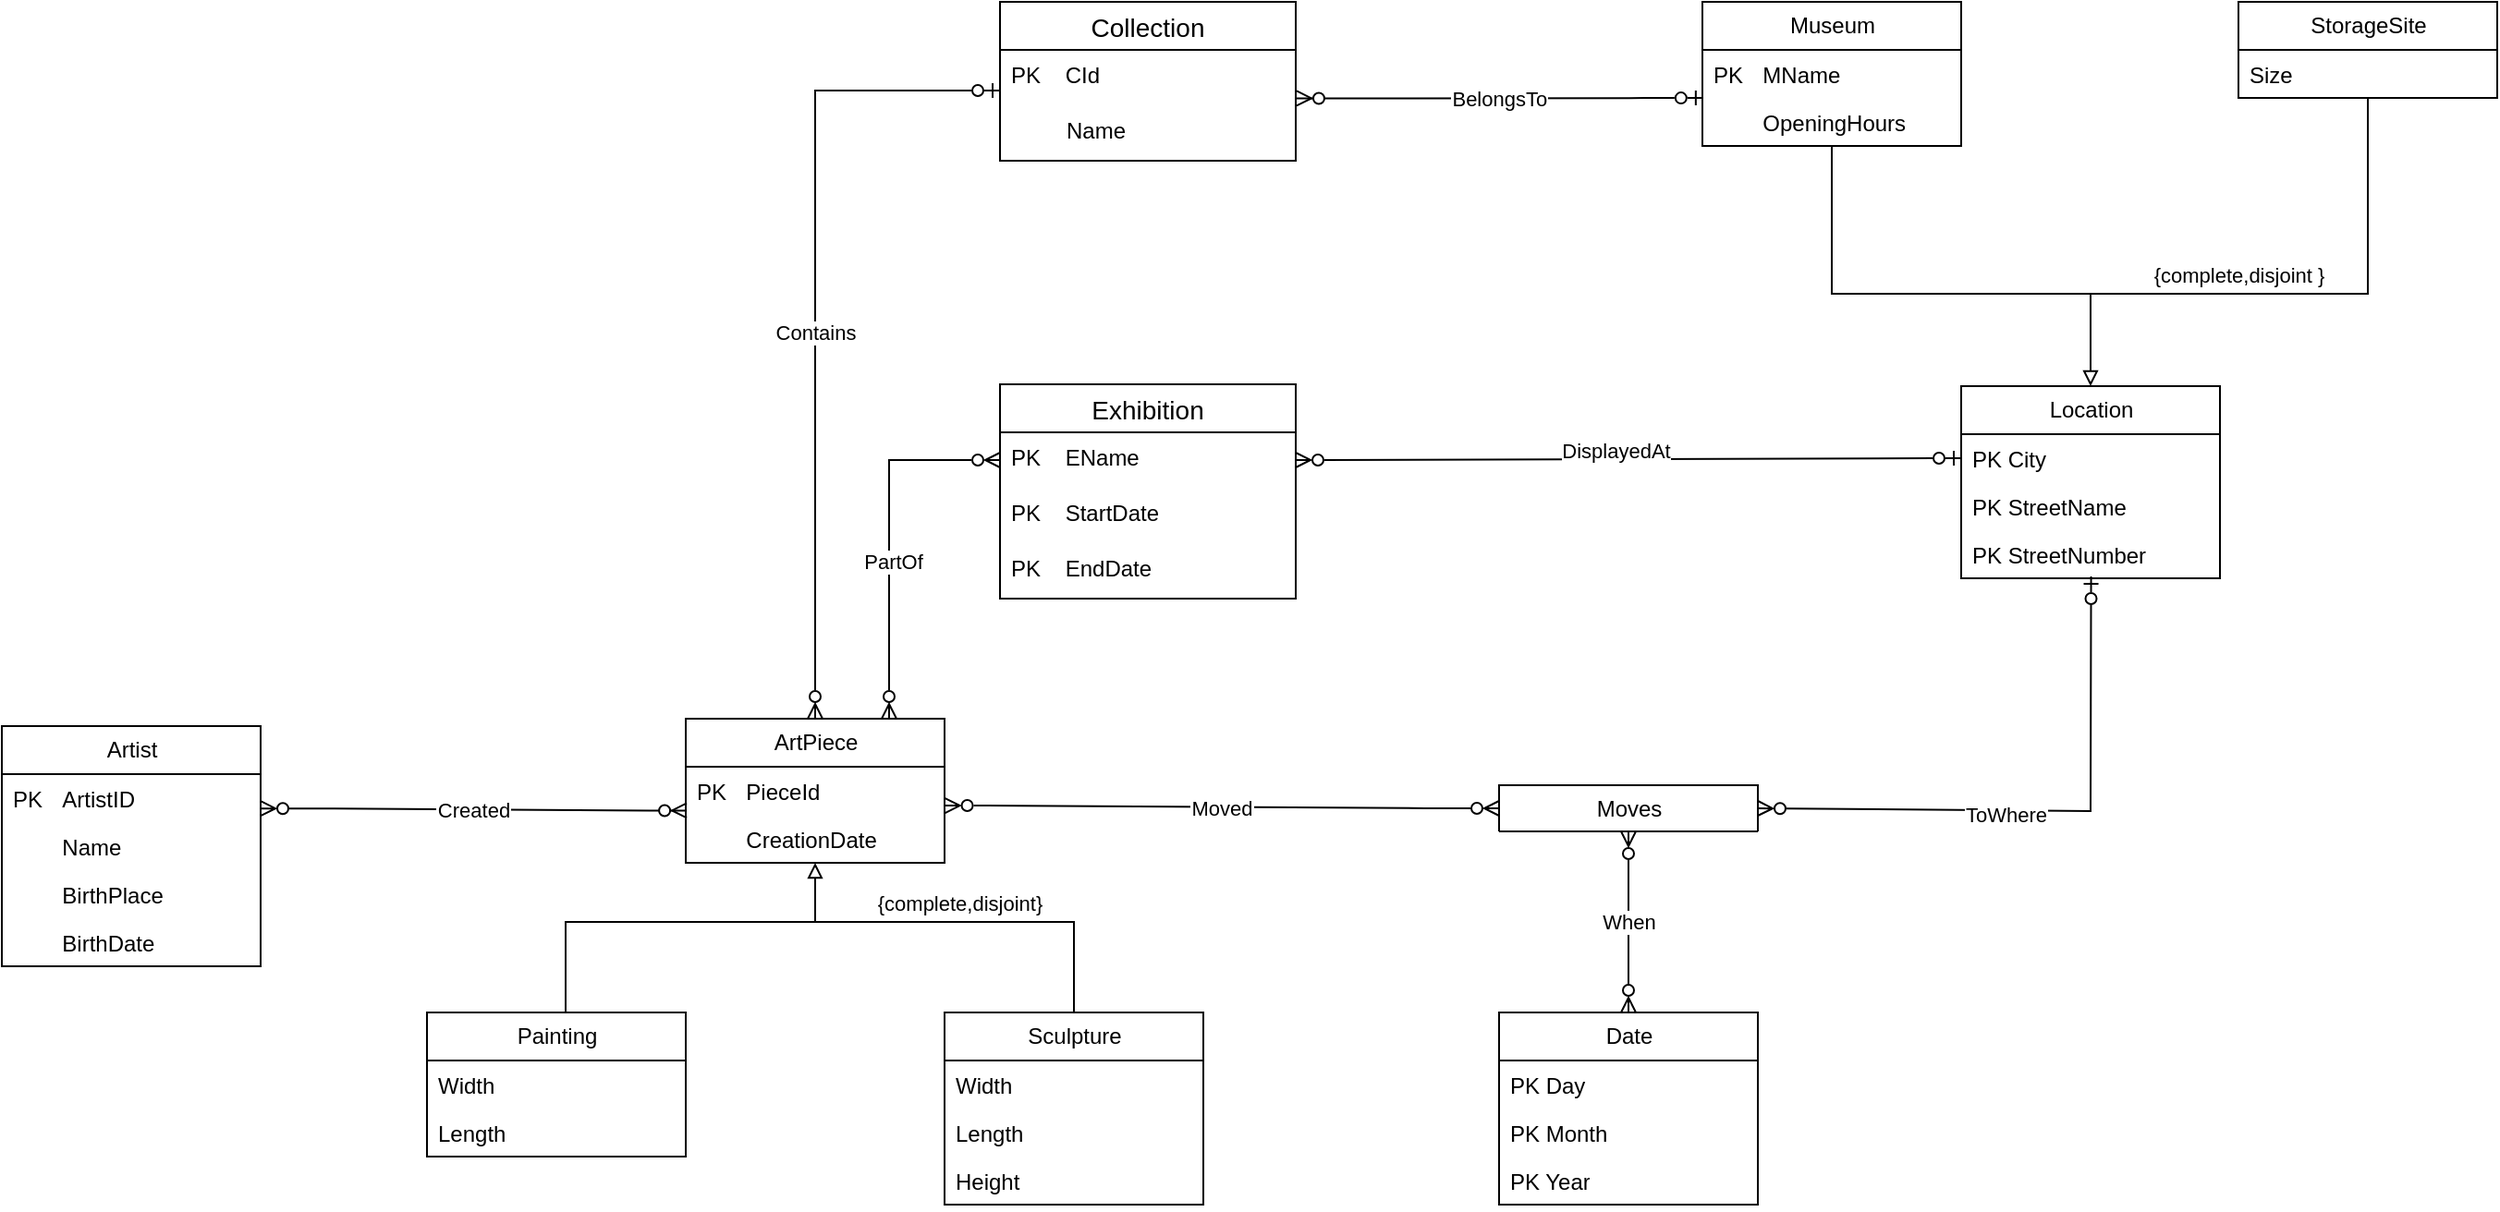 <mxfile version="20.8.16" type="device"><diagram id="R2lEEEUBdFMjLlhIrx00" name="Page-1"><mxGraphModel dx="954" dy="1774" grid="1" gridSize="10" guides="1" tooltips="1" connect="1" arrows="1" fold="1" page="1" pageScale="1" pageWidth="850" pageHeight="1100" math="0" shadow="0" extFonts="Permanent Marker^https://fonts.googleapis.com/css?family=Permanent+Marker"><root><mxCell id="0"/><mxCell id="1" parent="0"/><mxCell id="C-vyLk0tnHw3VtMMgP7b-1" value="Created" style="edgeStyle=entityRelationEdgeStyle;endArrow=ERzeroToMany;startArrow=ERzeroToMany;endFill=1;startFill=0;exitX=1;exitY=0.716;exitDx=0;exitDy=0;entryX=0.004;entryY=-0.087;entryDx=0;entryDy=0;entryPerimeter=0;exitPerimeter=0;" parent="1" source="9fFGTDDnQGLnsMgLMW3F-2" target="9fFGTDDnQGLnsMgLMW3F-7" edge="1"><mxGeometry width="100" height="100" relative="1" as="geometry"><mxPoint x="360" y="165" as="sourcePoint"/><mxPoint x="370" y="180" as="targetPoint"/></mxGeometry></mxCell><mxCell id="9fFGTDDnQGLnsMgLMW3F-1" value="Artist" style="swimlane;fontStyle=0;childLayout=stackLayout;horizontal=1;startSize=26;fillColor=none;horizontalStack=0;resizeParent=1;resizeParentMax=0;resizeLast=0;collapsible=1;marginBottom=0;html=1;" parent="1" vertex="1"><mxGeometry x="120" y="314" width="140" height="130" as="geometry"><mxRectangle x="120" y="293" width="70" height="30" as="alternateBounds"/></mxGeometry></mxCell><mxCell id="9fFGTDDnQGLnsMgLMW3F-2" value="PK&lt;span style=&quot;white-space: pre;&quot;&gt;&#9;ArtistID&lt;/span&gt;" style="text;strokeColor=none;fillColor=none;align=left;verticalAlign=top;spacingLeft=4;spacingRight=4;overflow=hidden;rotatable=0;points=[[0,0.5],[1,0.5]];portConstraint=eastwest;whiteSpace=wrap;html=1;" parent="9fFGTDDnQGLnsMgLMW3F-1" vertex="1"><mxGeometry y="26" width="140" height="26" as="geometry"/></mxCell><mxCell id="cfvbCOEu3X5dliOrHv4Z-3" value="&lt;span style=&quot;white-space: pre;&quot;&gt;&#9;&lt;/span&gt;Name" style="text;strokeColor=none;fillColor=none;align=left;verticalAlign=top;spacingLeft=4;spacingRight=4;overflow=hidden;rotatable=0;points=[[0,0.5],[1,0.5]];portConstraint=eastwest;whiteSpace=wrap;html=1;" parent="9fFGTDDnQGLnsMgLMW3F-1" vertex="1"><mxGeometry y="52" width="140" height="26" as="geometry"/></mxCell><mxCell id="9fFGTDDnQGLnsMgLMW3F-3" value="&lt;span style=&quot;white-space: pre;&quot;&gt;&#9;&lt;/span&gt;BirthPlace" style="text;strokeColor=none;fillColor=none;align=left;verticalAlign=top;spacingLeft=4;spacingRight=4;overflow=hidden;rotatable=0;points=[[0,0.5],[1,0.5]];portConstraint=eastwest;whiteSpace=wrap;html=1;" parent="9fFGTDDnQGLnsMgLMW3F-1" vertex="1"><mxGeometry y="78" width="140" height="26" as="geometry"/></mxCell><mxCell id="9fFGTDDnQGLnsMgLMW3F-4" value="&lt;span style=&quot;white-space: pre;&quot;&gt;&#9;&lt;/span&gt;BirthDate" style="text;strokeColor=none;fillColor=none;align=left;verticalAlign=top;spacingLeft=4;spacingRight=4;overflow=hidden;rotatable=0;points=[[0,0.5],[1,0.5]];portConstraint=eastwest;whiteSpace=wrap;html=1;" parent="9fFGTDDnQGLnsMgLMW3F-1" vertex="1"><mxGeometry y="104" width="140" height="26" as="geometry"/></mxCell><mxCell id="9fFGTDDnQGLnsMgLMW3F-5" value="ArtPiece" style="swimlane;fontStyle=0;childLayout=stackLayout;horizontal=1;startSize=26;fillColor=none;horizontalStack=0;resizeParent=1;resizeParentMax=0;resizeLast=0;collapsible=1;marginBottom=0;html=1;" parent="1" vertex="1"><mxGeometry x="490" y="310" width="140" height="78" as="geometry"/></mxCell><mxCell id="9fFGTDDnQGLnsMgLMW3F-6" value="PK&lt;span style=&quot;white-space: pre;&quot;&gt;&#9;&lt;/span&gt;PieceId" style="text;strokeColor=none;fillColor=none;align=left;verticalAlign=top;spacingLeft=4;spacingRight=4;overflow=hidden;rotatable=0;points=[[0,0.5],[1,0.5]];portConstraint=eastwest;whiteSpace=wrap;html=1;" parent="9fFGTDDnQGLnsMgLMW3F-5" vertex="1"><mxGeometry y="26" width="140" height="26" as="geometry"/></mxCell><mxCell id="9fFGTDDnQGLnsMgLMW3F-7" value="&lt;span style=&quot;white-space: pre;&quot;&gt;&#9;&lt;/span&gt;CreationDate" style="text;strokeColor=none;fillColor=none;align=left;verticalAlign=top;spacingLeft=4;spacingRight=4;overflow=hidden;rotatable=0;points=[[0,0.5],[1,0.5]];portConstraint=eastwest;whiteSpace=wrap;html=1;" parent="9fFGTDDnQGLnsMgLMW3F-5" vertex="1"><mxGeometry y="52" width="140" height="26" as="geometry"/></mxCell><mxCell id="9fFGTDDnQGLnsMgLMW3F-9" value="" style="endArrow=block;html=1;rounded=0;endFill=0;" parent="1" edge="1"><mxGeometry width="50" height="50" relative="1" as="geometry"><mxPoint x="560" y="420" as="sourcePoint"/><mxPoint x="560" y="388" as="targetPoint"/></mxGeometry></mxCell><mxCell id="9fFGTDDnQGLnsMgLMW3F-10" value="Painting" style="swimlane;fontStyle=0;childLayout=stackLayout;horizontal=1;startSize=26;fillColor=none;horizontalStack=0;resizeParent=1;resizeParentMax=0;resizeLast=0;collapsible=1;marginBottom=0;html=1;" parent="1" vertex="1"><mxGeometry x="350" y="469" width="140" height="78" as="geometry"/></mxCell><mxCell id="9fFGTDDnQGLnsMgLMW3F-11" value="Width" style="text;strokeColor=none;fillColor=none;align=left;verticalAlign=top;spacingLeft=4;spacingRight=4;overflow=hidden;rotatable=0;points=[[0,0.5],[1,0.5]];portConstraint=eastwest;whiteSpace=wrap;html=1;" parent="9fFGTDDnQGLnsMgLMW3F-10" vertex="1"><mxGeometry y="26" width="140" height="26" as="geometry"/></mxCell><mxCell id="9fFGTDDnQGLnsMgLMW3F-12" value="Length" style="text;strokeColor=none;fillColor=none;align=left;verticalAlign=top;spacingLeft=4;spacingRight=4;overflow=hidden;rotatable=0;points=[[0,0.5],[1,0.5]];portConstraint=eastwest;whiteSpace=wrap;html=1;" parent="9fFGTDDnQGLnsMgLMW3F-10" vertex="1"><mxGeometry y="52" width="140" height="26" as="geometry"/></mxCell><mxCell id="9fFGTDDnQGLnsMgLMW3F-13" value="Sculpture" style="swimlane;fontStyle=0;childLayout=stackLayout;horizontal=1;startSize=26;fillColor=none;horizontalStack=0;resizeParent=1;resizeParentMax=0;resizeLast=0;collapsible=1;marginBottom=0;html=1;" parent="1" vertex="1"><mxGeometry x="630" y="469" width="140" height="104" as="geometry"/></mxCell><mxCell id="9fFGTDDnQGLnsMgLMW3F-14" value="Width" style="text;strokeColor=none;fillColor=none;align=left;verticalAlign=top;spacingLeft=4;spacingRight=4;overflow=hidden;rotatable=0;points=[[0,0.5],[1,0.5]];portConstraint=eastwest;whiteSpace=wrap;html=1;" parent="9fFGTDDnQGLnsMgLMW3F-13" vertex="1"><mxGeometry y="26" width="140" height="26" as="geometry"/></mxCell><mxCell id="9fFGTDDnQGLnsMgLMW3F-16" value="Length" style="text;strokeColor=none;fillColor=none;align=left;verticalAlign=top;spacingLeft=4;spacingRight=4;overflow=hidden;rotatable=0;points=[[0,0.5],[1,0.5]];portConstraint=eastwest;whiteSpace=wrap;html=1;" parent="9fFGTDDnQGLnsMgLMW3F-13" vertex="1"><mxGeometry y="52" width="140" height="26" as="geometry"/></mxCell><mxCell id="9fFGTDDnQGLnsMgLMW3F-15" value="Height" style="text;strokeColor=none;fillColor=none;align=left;verticalAlign=top;spacingLeft=4;spacingRight=4;overflow=hidden;rotatable=0;points=[[0,0.5],[1,0.5]];portConstraint=eastwest;whiteSpace=wrap;html=1;" parent="9fFGTDDnQGLnsMgLMW3F-13" vertex="1"><mxGeometry y="78" width="140" height="26" as="geometry"/></mxCell><mxCell id="9fFGTDDnQGLnsMgLMW3F-17" value="" style="endArrow=none;html=1;rounded=0;" parent="1" edge="1"><mxGeometry width="50" height="50" relative="1" as="geometry"><mxPoint x="425" y="469" as="sourcePoint"/><mxPoint x="560" y="420" as="targetPoint"/><Array as="points"><mxPoint x="425" y="420"/></Array></mxGeometry></mxCell><mxCell id="9fFGTDDnQGLnsMgLMW3F-18" value="" style="endArrow=none;html=1;rounded=0;exitX=0.5;exitY=0;exitDx=0;exitDy=0;" parent="1" source="9fFGTDDnQGLnsMgLMW3F-13" edge="1"><mxGeometry width="50" height="50" relative="1" as="geometry"><mxPoint x="620" y="480" as="sourcePoint"/><mxPoint x="560" y="420" as="targetPoint"/><Array as="points"><mxPoint x="700" y="420"/></Array></mxGeometry></mxCell><mxCell id="9fFGTDDnQGLnsMgLMW3F-19" value="{complete,disjoint}" style="edgeLabel;html=1;align=center;verticalAlign=middle;resizable=0;points=[];" parent="9fFGTDDnQGLnsMgLMW3F-18" vertex="1" connectable="0"><mxGeometry x="0.175" y="-2" relative="1" as="geometry"><mxPoint y="-8" as="offset"/></mxGeometry></mxCell><mxCell id="9fFGTDDnQGLnsMgLMW3F-20" value="Moves" style="swimlane;fontStyle=0;childLayout=stackLayout;horizontal=1;startSize=26;fillColor=none;horizontalStack=0;resizeParent=1;resizeParentMax=0;resizeLast=0;collapsible=1;marginBottom=0;html=1;" parent="1" vertex="1"><mxGeometry x="930" y="346" width="140" height="25" as="geometry"/></mxCell><mxCell id="9fFGTDDnQGLnsMgLMW3F-23" value="Moved" style="edgeStyle=entityRelationEdgeStyle;endArrow=ERzeroToMany;startArrow=ERzeroToMany;endFill=0;startFill=0;exitX=1.002;exitY=0.808;exitDx=0;exitDy=0;exitPerimeter=0;entryX=0;entryY=0.5;entryDx=0;entryDy=0;" parent="1" source="9fFGTDDnQGLnsMgLMW3F-6" target="9fFGTDDnQGLnsMgLMW3F-20" edge="1"><mxGeometry width="100" height="100" relative="1" as="geometry"><mxPoint x="630" y="348" as="sourcePoint"/><mxPoint x="930" y="358" as="targetPoint"/></mxGeometry></mxCell><mxCell id="9fFGTDDnQGLnsMgLMW3F-24" value="Date" style="swimlane;fontStyle=0;childLayout=stackLayout;horizontal=1;startSize=26;fillColor=none;horizontalStack=0;resizeParent=1;resizeParentMax=0;resizeLast=0;collapsible=1;marginBottom=0;html=1;" parent="1" vertex="1"><mxGeometry x="930" y="469" width="140" height="104" as="geometry"/></mxCell><mxCell id="9fFGTDDnQGLnsMgLMW3F-25" value="PK Day" style="text;strokeColor=none;fillColor=none;align=left;verticalAlign=top;spacingLeft=4;spacingRight=4;overflow=hidden;rotatable=0;points=[[0,0.5],[1,0.5]];portConstraint=eastwest;whiteSpace=wrap;html=1;" parent="9fFGTDDnQGLnsMgLMW3F-24" vertex="1"><mxGeometry y="26" width="140" height="26" as="geometry"/></mxCell><mxCell id="9fFGTDDnQGLnsMgLMW3F-26" value="PK Month" style="text;strokeColor=none;fillColor=none;align=left;verticalAlign=top;spacingLeft=4;spacingRight=4;overflow=hidden;rotatable=0;points=[[0,0.5],[1,0.5]];portConstraint=eastwest;whiteSpace=wrap;html=1;" parent="9fFGTDDnQGLnsMgLMW3F-24" vertex="1"><mxGeometry y="52" width="140" height="26" as="geometry"/></mxCell><mxCell id="9fFGTDDnQGLnsMgLMW3F-27" value="PK Year" style="text;strokeColor=none;fillColor=none;align=left;verticalAlign=top;spacingLeft=4;spacingRight=4;overflow=hidden;rotatable=0;points=[[0,0.5],[1,0.5]];portConstraint=eastwest;whiteSpace=wrap;html=1;" parent="9fFGTDDnQGLnsMgLMW3F-24" vertex="1"><mxGeometry y="78" width="140" height="26" as="geometry"/></mxCell><mxCell id="9fFGTDDnQGLnsMgLMW3F-29" value="When" style="endArrow=ERzeroToMany;html=1;rounded=0;entryX=0.5;entryY=1;entryDx=0;entryDy=0;exitX=0.5;exitY=0;exitDx=0;exitDy=0;endFill=0;startArrow=ERzeroToMany;startFill=0;" parent="1" source="9fFGTDDnQGLnsMgLMW3F-24" target="9fFGTDDnQGLnsMgLMW3F-20" edge="1"><mxGeometry width="50" height="50" relative="1" as="geometry"><mxPoint x="780" y="420" as="sourcePoint"/><mxPoint x="1000" y="371.312" as="targetPoint"/></mxGeometry></mxCell><mxCell id="9fFGTDDnQGLnsMgLMW3F-30" value="Location" style="swimlane;fontStyle=0;childLayout=stackLayout;horizontal=1;startSize=26;fillColor=none;horizontalStack=0;resizeParent=1;resizeParentMax=0;resizeLast=0;collapsible=1;marginBottom=0;html=1;" parent="1" vertex="1"><mxGeometry x="1180" y="130" width="140" height="104" as="geometry"/></mxCell><mxCell id="9fFGTDDnQGLnsMgLMW3F-31" value="PK City" style="text;strokeColor=none;fillColor=none;align=left;verticalAlign=top;spacingLeft=4;spacingRight=4;overflow=hidden;rotatable=0;points=[[0,0.5],[1,0.5]];portConstraint=eastwest;whiteSpace=wrap;html=1;" parent="9fFGTDDnQGLnsMgLMW3F-30" vertex="1"><mxGeometry y="26" width="140" height="26" as="geometry"/></mxCell><mxCell id="9fFGTDDnQGLnsMgLMW3F-32" value="PK StreetName" style="text;strokeColor=none;fillColor=none;align=left;verticalAlign=top;spacingLeft=4;spacingRight=4;overflow=hidden;rotatable=0;points=[[0,0.5],[1,0.5]];portConstraint=eastwest;whiteSpace=wrap;html=1;" parent="9fFGTDDnQGLnsMgLMW3F-30" vertex="1"><mxGeometry y="52" width="140" height="26" as="geometry"/></mxCell><mxCell id="9fFGTDDnQGLnsMgLMW3F-33" value="PK StreetNumber" style="text;strokeColor=none;fillColor=none;align=left;verticalAlign=top;spacingLeft=4;spacingRight=4;overflow=hidden;rotatable=0;points=[[0,0.5],[1,0.5]];portConstraint=eastwest;whiteSpace=wrap;html=1;" parent="9fFGTDDnQGLnsMgLMW3F-30" vertex="1"><mxGeometry y="78" width="140" height="26" as="geometry"/></mxCell><mxCell id="9fFGTDDnQGLnsMgLMW3F-34" value="" style="endArrow=ERzeroToOne;html=1;rounded=0;exitX=1;exitY=0.5;exitDx=0;exitDy=0;entryX=0.502;entryY=0.962;entryDx=0;entryDy=0;entryPerimeter=0;endFill=0;startArrow=ERzeroToMany;startFill=0;" parent="1" source="9fFGTDDnQGLnsMgLMW3F-20" target="9fFGTDDnQGLnsMgLMW3F-33" edge="1"><mxGeometry width="50" height="50" relative="1" as="geometry"><mxPoint x="1140" y="220" as="sourcePoint"/><mxPoint x="1190" y="170" as="targetPoint"/><Array as="points"><mxPoint x="1250" y="360"/></Array></mxGeometry></mxCell><mxCell id="9fFGTDDnQGLnsMgLMW3F-35" value="ToWhere" style="edgeLabel;html=1;align=center;verticalAlign=middle;resizable=0;points=[];" parent="9fFGTDDnQGLnsMgLMW3F-34" vertex="1" connectable="0"><mxGeometry x="-0.13" y="-2" relative="1" as="geometry"><mxPoint as="offset"/></mxGeometry></mxCell><mxCell id="9fFGTDDnQGLnsMgLMW3F-36" value="" style="endArrow=block;html=1;rounded=0;endFill=0;entryX=0.5;entryY=0;entryDx=0;entryDy=0;" parent="1" target="9fFGTDDnQGLnsMgLMW3F-30" edge="1"><mxGeometry width="50" height="50" relative="1" as="geometry"><mxPoint x="1250" y="80" as="sourcePoint"/><mxPoint x="1250" y="-110" as="targetPoint"/></mxGeometry></mxCell><mxCell id="9fFGTDDnQGLnsMgLMW3F-37" value="Museum" style="swimlane;fontStyle=0;childLayout=stackLayout;horizontal=1;startSize=26;fillColor=none;horizontalStack=0;resizeParent=1;resizeParentMax=0;resizeLast=0;collapsible=1;marginBottom=0;html=1;" parent="1" vertex="1"><mxGeometry x="1040" y="-78" width="140" height="78" as="geometry"/></mxCell><mxCell id="9fFGTDDnQGLnsMgLMW3F-38" value="PK&lt;span style=&quot;white-space: pre;&quot;&gt;&#9;&lt;/span&gt;MName" style="text;strokeColor=none;fillColor=none;align=left;verticalAlign=top;spacingLeft=4;spacingRight=4;overflow=hidden;rotatable=0;points=[[0,0.5],[1,0.5]];portConstraint=eastwest;whiteSpace=wrap;html=1;" parent="9fFGTDDnQGLnsMgLMW3F-37" vertex="1"><mxGeometry y="26" width="140" height="26" as="geometry"/></mxCell><mxCell id="9fFGTDDnQGLnsMgLMW3F-39" value="&lt;span style=&quot;white-space: pre;&quot;&gt;&#9;&lt;/span&gt;OpeningHours" style="text;strokeColor=none;fillColor=none;align=left;verticalAlign=top;spacingLeft=4;spacingRight=4;overflow=hidden;rotatable=0;points=[[0,0.5],[1,0.5]];portConstraint=eastwest;whiteSpace=wrap;html=1;" parent="9fFGTDDnQGLnsMgLMW3F-37" vertex="1"><mxGeometry y="52" width="140" height="26" as="geometry"/></mxCell><mxCell id="9fFGTDDnQGLnsMgLMW3F-40" value="StorageSite" style="swimlane;fontStyle=0;childLayout=stackLayout;horizontal=1;startSize=26;fillColor=none;horizontalStack=0;resizeParent=1;resizeParentMax=0;resizeLast=0;collapsible=1;marginBottom=0;html=1;" parent="1" vertex="1"><mxGeometry x="1330" y="-78" width="140" height="52" as="geometry"/></mxCell><mxCell id="9fFGTDDnQGLnsMgLMW3F-41" value="Size" style="text;strokeColor=none;fillColor=none;align=left;verticalAlign=top;spacingLeft=4;spacingRight=4;overflow=hidden;rotatable=0;points=[[0,0.5],[1,0.5]];portConstraint=eastwest;whiteSpace=wrap;html=1;" parent="9fFGTDDnQGLnsMgLMW3F-40" vertex="1"><mxGeometry y="26" width="140" height="26" as="geometry"/></mxCell><mxCell id="9fFGTDDnQGLnsMgLMW3F-44" value="" style="endArrow=none;html=1;rounded=0;exitX=0.5;exitY=0.988;exitDx=0;exitDy=0;exitPerimeter=0;" parent="1" source="9fFGTDDnQGLnsMgLMW3F-39" edge="1"><mxGeometry width="50" height="50" relative="1" as="geometry"><mxPoint x="1115" y="-29" as="sourcePoint"/><mxPoint x="1250" y="80" as="targetPoint"/><Array as="points"><mxPoint x="1110" y="80"/></Array></mxGeometry></mxCell><mxCell id="9fFGTDDnQGLnsMgLMW3F-45" value="" style="endArrow=none;html=1;rounded=0;exitX=0.5;exitY=1;exitDx=0;exitDy=0;" parent="1" source="9fFGTDDnQGLnsMgLMW3F-40" edge="1"><mxGeometry width="50" height="50" relative="1" as="geometry"><mxPoint x="1400" y="-2.65" as="sourcePoint"/><mxPoint x="1250" y="80" as="targetPoint"/><Array as="points"><mxPoint x="1400" y="80"/></Array></mxGeometry></mxCell><mxCell id="9fFGTDDnQGLnsMgLMW3F-46" value="{complete,disjoint }" style="edgeLabel;html=1;align=center;verticalAlign=middle;resizable=0;points=[];" parent="9fFGTDDnQGLnsMgLMW3F-45" vertex="1" connectable="0"><mxGeometry x="0.175" y="-2" relative="1" as="geometry"><mxPoint x="-26" y="-8" as="offset"/></mxGeometry></mxCell><mxCell id="zprmLrWxzYJvfJaZNkJ2-17" value="Collection" style="swimlane;fontStyle=0;childLayout=stackLayout;horizontal=1;startSize=26;horizontalStack=0;resizeParent=1;resizeParentMax=0;resizeLast=0;collapsible=1;marginBottom=0;align=center;fontSize=14;" parent="1" vertex="1"><mxGeometry x="660" y="-78" width="160" height="86" as="geometry"/></mxCell><mxCell id="zprmLrWxzYJvfJaZNkJ2-18" value="PK    CId" style="text;strokeColor=none;fillColor=none;spacingLeft=4;spacingRight=4;overflow=hidden;rotatable=0;points=[[0,0.5],[1,0.5]];portConstraint=eastwest;fontSize=12;" parent="zprmLrWxzYJvfJaZNkJ2-17" vertex="1"><mxGeometry y="26" width="160" height="30" as="geometry"/></mxCell><mxCell id="zprmLrWxzYJvfJaZNkJ2-19" value="         Name" style="text;strokeColor=none;fillColor=none;spacingLeft=4;spacingRight=4;overflow=hidden;rotatable=0;points=[[0,0.5],[1,0.5]];portConstraint=eastwest;fontSize=12;" parent="zprmLrWxzYJvfJaZNkJ2-17" vertex="1"><mxGeometry y="56" width="160" height="30" as="geometry"/></mxCell><mxCell id="zprmLrWxzYJvfJaZNkJ2-21" value="BelongsTo" style="edgeStyle=entityRelationEdgeStyle;endArrow=ERzeroToMany;startArrow=ERzeroToOne;endFill=1;startFill=0;exitX=0.003;exitY=1.002;exitDx=0;exitDy=0;exitPerimeter=0;entryX=1.003;entryY=0.874;entryDx=0;entryDy=0;entryPerimeter=0;" parent="1" source="9fFGTDDnQGLnsMgLMW3F-38" target="zprmLrWxzYJvfJaZNkJ2-18" edge="1"><mxGeometry width="100" height="100" relative="1" as="geometry"><mxPoint x="670" y="99.998" as="sourcePoint"/><mxPoint x="969.72" y="100.99" as="targetPoint"/></mxGeometry></mxCell><mxCell id="zprmLrWxzYJvfJaZNkJ2-22" value="" style="endArrow=ERzeroToOne;html=1;rounded=0;strokeColor=default;startArrow=ERzeroToMany;startFill=0;exitX=0.5;exitY=0;exitDx=0;exitDy=0;endFill=0;" parent="1" source="9fFGTDDnQGLnsMgLMW3F-5" edge="1"><mxGeometry relative="1" as="geometry"><mxPoint x="570" y="120" as="sourcePoint"/><mxPoint x="660" y="-30" as="targetPoint"/><Array as="points"><mxPoint x="560" y="-30"/></Array></mxGeometry></mxCell><mxCell id="zprmLrWxzYJvfJaZNkJ2-23" value="Contains" style="edgeLabel;html=1;align=center;verticalAlign=middle;resizable=0;points=[];" parent="zprmLrWxzYJvfJaZNkJ2-22" vertex="1" connectable="0"><mxGeometry x="-0.107" y="2" relative="1" as="geometry"><mxPoint x="2" y="-13" as="offset"/></mxGeometry></mxCell><mxCell id="zprmLrWxzYJvfJaZNkJ2-24" value="Exhibition" style="swimlane;fontStyle=0;childLayout=stackLayout;horizontal=1;startSize=26;horizontalStack=0;resizeParent=1;resizeParentMax=0;resizeLast=0;collapsible=1;marginBottom=0;align=center;fontSize=14;" parent="1" vertex="1"><mxGeometry x="660" y="129" width="160" height="116" as="geometry"/></mxCell><mxCell id="zprmLrWxzYJvfJaZNkJ2-25" value="PK    EName" style="text;strokeColor=none;fillColor=none;spacingLeft=4;spacingRight=4;overflow=hidden;rotatable=0;points=[[0,0.5],[1,0.5]];portConstraint=eastwest;fontSize=12;" parent="zprmLrWxzYJvfJaZNkJ2-24" vertex="1"><mxGeometry y="26" width="160" height="30" as="geometry"/></mxCell><mxCell id="cfvbCOEu3X5dliOrHv4Z-1" value="PK    StartDate" style="text;strokeColor=none;fillColor=none;spacingLeft=4;spacingRight=4;overflow=hidden;rotatable=0;points=[[0,0.5],[1,0.5]];portConstraint=eastwest;fontSize=12;" parent="zprmLrWxzYJvfJaZNkJ2-24" vertex="1"><mxGeometry y="56" width="160" height="30" as="geometry"/></mxCell><mxCell id="zprmLrWxzYJvfJaZNkJ2-26" value="PK    EndDate" style="text;strokeColor=none;fillColor=none;spacingLeft=4;spacingRight=4;overflow=hidden;rotatable=0;points=[[0,0.5],[1,0.5]];portConstraint=eastwest;fontSize=12;" parent="zprmLrWxzYJvfJaZNkJ2-24" vertex="1"><mxGeometry y="86" width="160" height="30" as="geometry"/></mxCell><mxCell id="zprmLrWxzYJvfJaZNkJ2-32" value="" style="endArrow=ERzeroToMany;html=1;rounded=0;strokeColor=default;exitX=0;exitY=0.5;exitDx=0;exitDy=0;startArrow=ERzeroToMany;startFill=0;endFill=0;" parent="1" source="zprmLrWxzYJvfJaZNkJ2-25" edge="1"><mxGeometry relative="1" as="geometry"><mxPoint x="660" y="150" as="sourcePoint"/><mxPoint x="600" y="310" as="targetPoint"/><Array as="points"><mxPoint x="600" y="170"/></Array></mxGeometry></mxCell><mxCell id="zprmLrWxzYJvfJaZNkJ2-33" value="PartOf" style="edgeLabel;html=1;align=center;verticalAlign=middle;resizable=0;points=[];" parent="zprmLrWxzYJvfJaZNkJ2-32" vertex="1" connectable="0"><mxGeometry x="0.144" y="2" relative="1" as="geometry"><mxPoint as="offset"/></mxGeometry></mxCell><mxCell id="zprmLrWxzYJvfJaZNkJ2-36" value="" style="endArrow=ERzeroToOne;html=1;rounded=0;strokeColor=default;entryX=0;entryY=0.5;entryDx=0;entryDy=0;startArrow=ERzeroToMany;startFill=0;endFill=0;exitX=1;exitY=0.5;exitDx=0;exitDy=0;" parent="1" source="zprmLrWxzYJvfJaZNkJ2-25" target="9fFGTDDnQGLnsMgLMW3F-31" edge="1"><mxGeometry relative="1" as="geometry"><mxPoint x="820" y="172.38" as="sourcePoint"/><mxPoint x="980" y="172.38" as="targetPoint"/></mxGeometry></mxCell><mxCell id="zprmLrWxzYJvfJaZNkJ2-37" value="DisplayedAt" style="edgeLabel;html=1;align=center;verticalAlign=middle;resizable=0;points=[];" parent="zprmLrWxzYJvfJaZNkJ2-36" vertex="1" connectable="0"><mxGeometry x="-0.043" y="5" relative="1" as="geometry"><mxPoint as="offset"/></mxGeometry></mxCell></root></mxGraphModel></diagram></mxfile>
